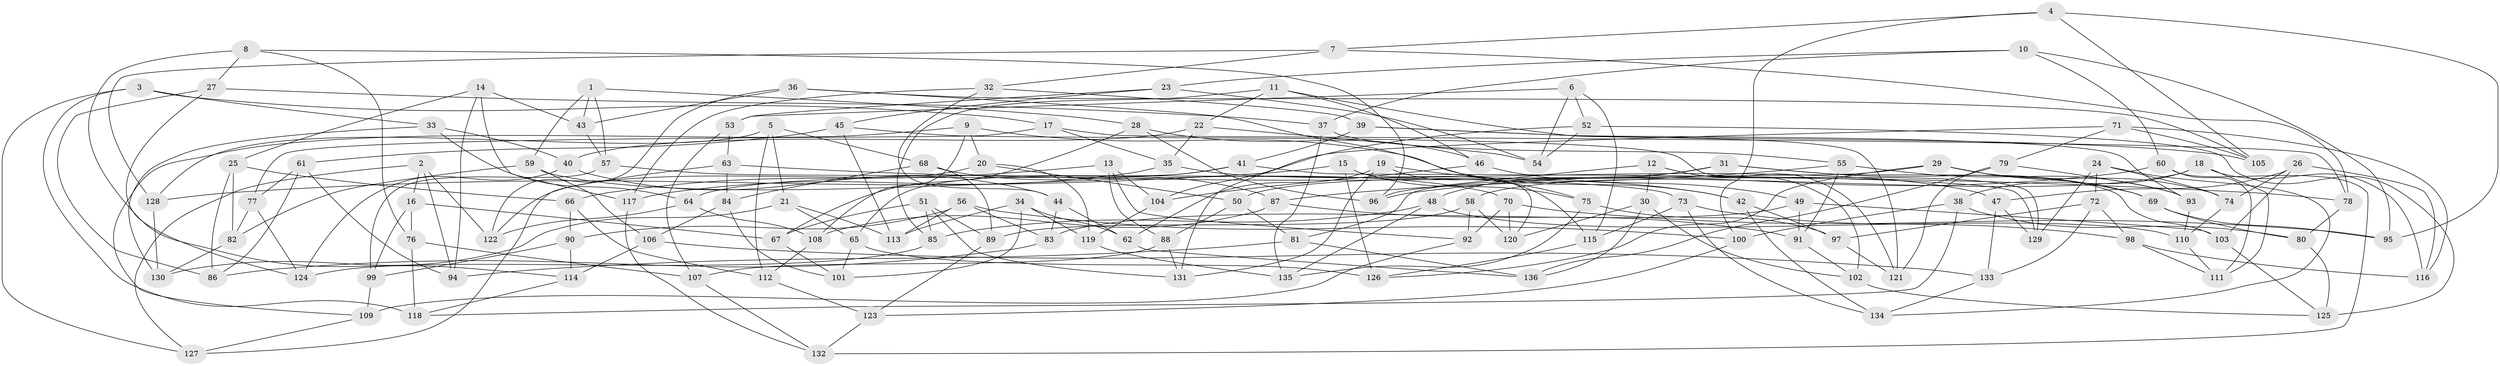 // Generated by graph-tools (version 1.1) at 2025/02/03/09/25 03:02:58]
// undirected, 136 vertices, 272 edges
graph export_dot {
graph [start="1"]
  node [color=gray90,style=filled];
  1;
  2;
  3;
  4;
  5;
  6;
  7;
  8;
  9;
  10;
  11;
  12;
  13;
  14;
  15;
  16;
  17;
  18;
  19;
  20;
  21;
  22;
  23;
  24;
  25;
  26;
  27;
  28;
  29;
  30;
  31;
  32;
  33;
  34;
  35;
  36;
  37;
  38;
  39;
  40;
  41;
  42;
  43;
  44;
  45;
  46;
  47;
  48;
  49;
  50;
  51;
  52;
  53;
  54;
  55;
  56;
  57;
  58;
  59;
  60;
  61;
  62;
  63;
  64;
  65;
  66;
  67;
  68;
  69;
  70;
  71;
  72;
  73;
  74;
  75;
  76;
  77;
  78;
  79;
  80;
  81;
  82;
  83;
  84;
  85;
  86;
  87;
  88;
  89;
  90;
  91;
  92;
  93;
  94;
  95;
  96;
  97;
  98;
  99;
  100;
  101;
  102;
  103;
  104;
  105;
  106;
  107;
  108;
  109;
  110;
  111;
  112;
  113;
  114;
  115;
  116;
  117;
  118;
  119;
  120;
  121;
  122;
  123;
  124;
  125;
  126;
  127;
  128;
  129;
  130;
  131;
  132;
  133;
  134;
  135;
  136;
  1 -- 43;
  1 -- 28;
  1 -- 57;
  1 -- 59;
  2 -- 127;
  2 -- 16;
  2 -- 122;
  2 -- 94;
  3 -- 127;
  3 -- 118;
  3 -- 17;
  3 -- 33;
  4 -- 100;
  4 -- 105;
  4 -- 95;
  4 -- 7;
  5 -- 21;
  5 -- 112;
  5 -- 68;
  5 -- 128;
  6 -- 53;
  6 -- 54;
  6 -- 52;
  6 -- 115;
  7 -- 32;
  7 -- 78;
  7 -- 128;
  8 -- 27;
  8 -- 114;
  8 -- 96;
  8 -- 76;
  9 -- 108;
  9 -- 42;
  9 -- 109;
  9 -- 20;
  10 -- 95;
  10 -- 23;
  10 -- 37;
  10 -- 60;
  11 -- 121;
  11 -- 22;
  11 -- 46;
  11 -- 85;
  12 -- 121;
  12 -- 96;
  12 -- 102;
  12 -- 30;
  13 -- 104;
  13 -- 66;
  13 -- 92;
  13 -- 88;
  14 -- 117;
  14 -- 94;
  14 -- 25;
  14 -- 43;
  15 -- 75;
  15 -- 128;
  15 -- 120;
  15 -- 126;
  16 -- 76;
  16 -- 99;
  16 -- 67;
  17 -- 78;
  17 -- 35;
  17 -- 77;
  18 -- 38;
  18 -- 58;
  18 -- 111;
  18 -- 116;
  19 -- 131;
  19 -- 115;
  19 -- 42;
  19 -- 62;
  20 -- 119;
  20 -- 122;
  20 -- 50;
  21 -- 130;
  21 -- 65;
  21 -- 113;
  22 -- 40;
  22 -- 35;
  22 -- 54;
  23 -- 54;
  23 -- 53;
  23 -- 45;
  24 -- 134;
  24 -- 129;
  24 -- 72;
  24 -- 74;
  25 -- 66;
  25 -- 86;
  25 -- 82;
  26 -- 47;
  26 -- 116;
  26 -- 74;
  26 -- 103;
  27 -- 37;
  27 -- 86;
  27 -- 124;
  28 -- 46;
  28 -- 96;
  28 -- 67;
  29 -- 81;
  29 -- 126;
  29 -- 74;
  29 -- 69;
  30 -- 120;
  30 -- 102;
  30 -- 136;
  31 -- 69;
  31 -- 50;
  31 -- 48;
  31 -- 103;
  32 -- 117;
  32 -- 39;
  32 -- 44;
  33 -- 130;
  33 -- 64;
  33 -- 40;
  34 -- 113;
  34 -- 62;
  34 -- 119;
  34 -- 101;
  35 -- 47;
  35 -- 117;
  36 -- 122;
  36 -- 105;
  36 -- 43;
  36 -- 75;
  37 -- 55;
  37 -- 135;
  38 -- 100;
  38 -- 118;
  38 -- 80;
  39 -- 105;
  39 -- 41;
  39 -- 93;
  40 -- 124;
  40 -- 44;
  41 -- 129;
  41 -- 64;
  41 -- 65;
  42 -- 134;
  42 -- 97;
  43 -- 57;
  44 -- 83;
  44 -- 62;
  45 -- 61;
  45 -- 129;
  45 -- 113;
  46 -- 104;
  46 -- 49;
  47 -- 133;
  47 -- 129;
  48 -- 85;
  48 -- 135;
  48 -- 110;
  49 -- 91;
  49 -- 83;
  49 -- 103;
  50 -- 88;
  50 -- 81;
  51 -- 85;
  51 -- 131;
  51 -- 67;
  51 -- 89;
  52 -- 125;
  52 -- 131;
  52 -- 54;
  53 -- 63;
  53 -- 107;
  55 -- 87;
  55 -- 93;
  55 -- 91;
  56 -- 113;
  56 -- 90;
  56 -- 83;
  56 -- 100;
  57 -- 73;
  57 -- 99;
  58 -- 120;
  58 -- 89;
  58 -- 92;
  59 -- 70;
  59 -- 106;
  59 -- 82;
  60 -- 132;
  60 -- 96;
  60 -- 111;
  61 -- 94;
  61 -- 77;
  61 -- 86;
  62 -- 136;
  63 -- 127;
  63 -- 78;
  63 -- 84;
  64 -- 122;
  64 -- 108;
  65 -- 101;
  65 -- 126;
  66 -- 112;
  66 -- 90;
  67 -- 101;
  68 -- 87;
  68 -- 84;
  68 -- 89;
  69 -- 95;
  69 -- 80;
  70 -- 120;
  70 -- 95;
  70 -- 92;
  71 -- 105;
  71 -- 116;
  71 -- 79;
  71 -- 104;
  72 -- 98;
  72 -- 133;
  72 -- 97;
  73 -- 98;
  73 -- 134;
  73 -- 115;
  74 -- 110;
  75 -- 135;
  75 -- 97;
  76 -- 118;
  76 -- 107;
  77 -- 82;
  77 -- 124;
  78 -- 80;
  79 -- 93;
  79 -- 121;
  79 -- 136;
  80 -- 125;
  81 -- 136;
  81 -- 94;
  82 -- 130;
  83 -- 86;
  84 -- 106;
  84 -- 101;
  85 -- 124;
  87 -- 108;
  87 -- 91;
  88 -- 107;
  88 -- 131;
  89 -- 123;
  90 -- 99;
  90 -- 114;
  91 -- 102;
  92 -- 109;
  93 -- 110;
  97 -- 121;
  98 -- 116;
  98 -- 111;
  99 -- 109;
  100 -- 123;
  102 -- 125;
  103 -- 125;
  104 -- 119;
  106 -- 133;
  106 -- 114;
  107 -- 132;
  108 -- 112;
  109 -- 127;
  110 -- 111;
  112 -- 123;
  114 -- 118;
  115 -- 126;
  117 -- 132;
  119 -- 135;
  123 -- 132;
  128 -- 130;
  133 -- 134;
}
